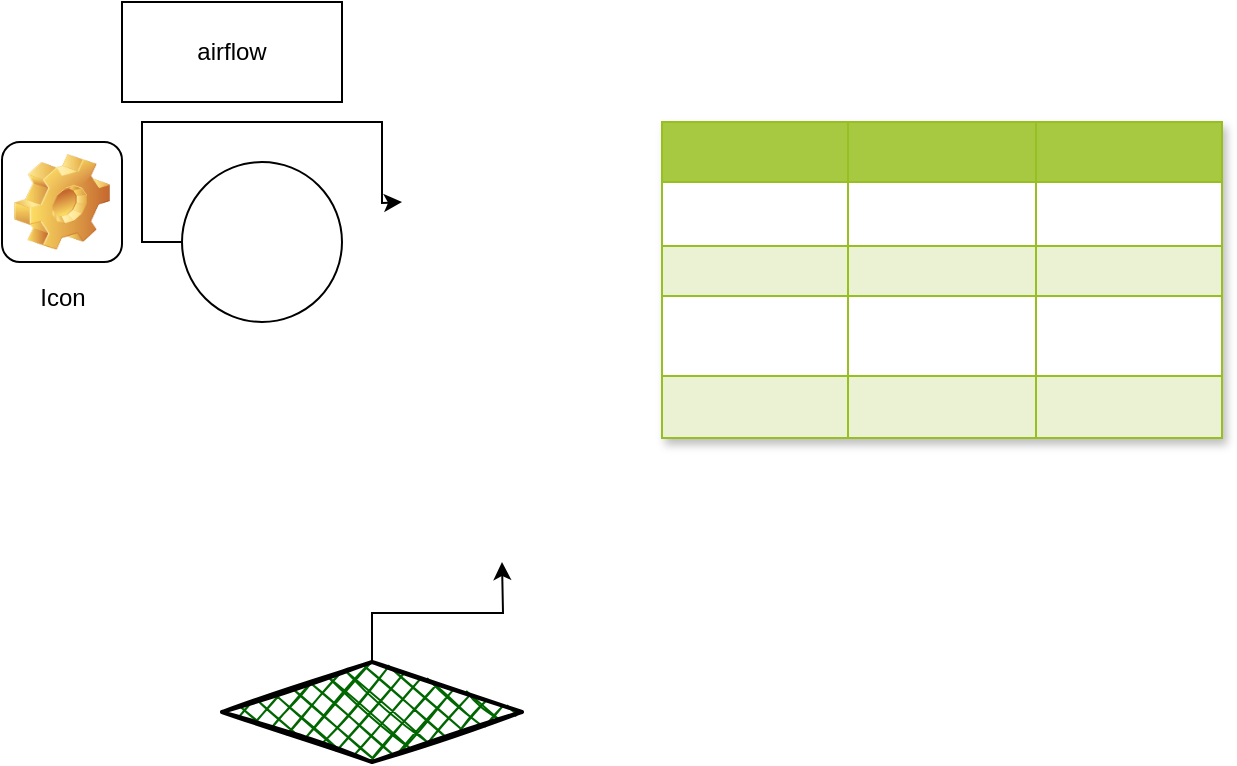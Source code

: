 <mxfile version="21.3.2" type="github">
  <diagram name="第 1 页" id="wmIIl0eeHgsPkuZfj4qv">
    <mxGraphModel dx="954" dy="590" grid="1" gridSize="10" guides="1" tooltips="1" connect="1" arrows="1" fold="1" page="1" pageScale="1" pageWidth="827" pageHeight="1169" math="0" shadow="0">
      <root>
        <mxCell id="0" />
        <mxCell id="1" parent="0" />
        <mxCell id="UjJDSbEZ2FzEy27dCrYw-1" value="airflow" style="rounded=0;whiteSpace=wrap;html=1;" vertex="1" parent="1">
          <mxGeometry x="170" y="70" width="110" height="50" as="geometry" />
        </mxCell>
        <mxCell id="UjJDSbEZ2FzEy27dCrYw-27" style="edgeStyle=orthogonalEdgeStyle;rounded=0;orthogonalLoop=1;jettySize=auto;html=1;exitX=0;exitY=0.5;exitDx=0;exitDy=0;" edge="1" parent="1" source="UjJDSbEZ2FzEy27dCrYw-2">
          <mxGeometry relative="1" as="geometry">
            <mxPoint x="310" y="170" as="targetPoint" />
          </mxGeometry>
        </mxCell>
        <mxCell id="UjJDSbEZ2FzEy27dCrYw-2" value="" style="ellipse;whiteSpace=wrap;html=1;aspect=fixed;" vertex="1" parent="1">
          <mxGeometry x="200" y="150" width="80" height="80" as="geometry" />
        </mxCell>
        <mxCell id="UjJDSbEZ2FzEy27dCrYw-3" value="Assets" style="childLayout=tableLayout;recursiveResize=0;strokeColor=#98bf21;fillColor=#A7C942;shadow=1;" vertex="1" parent="1">
          <mxGeometry x="440" y="130" width="280" height="158" as="geometry" />
        </mxCell>
        <mxCell id="UjJDSbEZ2FzEy27dCrYw-4" style="shape=tableRow;horizontal=0;startSize=0;swimlaneHead=0;swimlaneBody=0;top=0;left=0;bottom=0;right=0;dropTarget=0;collapsible=0;recursiveResize=0;expand=0;fontStyle=0;strokeColor=inherit;fillColor=#ffffff;" vertex="1" parent="UjJDSbEZ2FzEy27dCrYw-3">
          <mxGeometry width="280" height="30" as="geometry" />
        </mxCell>
        <mxCell id="UjJDSbEZ2FzEy27dCrYw-5" value="" style="connectable=0;recursiveResize=0;strokeColor=inherit;fillColor=#A7C942;align=center;fontStyle=1;fontColor=#FFFFFF;html=1;" vertex="1" parent="UjJDSbEZ2FzEy27dCrYw-4">
          <mxGeometry width="93" height="30" as="geometry">
            <mxRectangle width="93" height="30" as="alternateBounds" />
          </mxGeometry>
        </mxCell>
        <mxCell id="UjJDSbEZ2FzEy27dCrYw-6" value="" style="connectable=0;recursiveResize=0;strokeColor=inherit;fillColor=#A7C942;align=center;fontStyle=1;fontColor=#FFFFFF;html=1;" vertex="1" parent="UjJDSbEZ2FzEy27dCrYw-4">
          <mxGeometry x="93" width="94" height="30" as="geometry">
            <mxRectangle width="94" height="30" as="alternateBounds" />
          </mxGeometry>
        </mxCell>
        <mxCell id="UjJDSbEZ2FzEy27dCrYw-7" value="" style="connectable=0;recursiveResize=0;strokeColor=inherit;fillColor=#A7C942;align=center;fontStyle=1;fontColor=#FFFFFF;html=1;" vertex="1" parent="UjJDSbEZ2FzEy27dCrYw-4">
          <mxGeometry x="187" width="93" height="30" as="geometry">
            <mxRectangle width="93" height="30" as="alternateBounds" />
          </mxGeometry>
        </mxCell>
        <mxCell id="UjJDSbEZ2FzEy27dCrYw-8" value="" style="shape=tableRow;horizontal=0;startSize=0;swimlaneHead=0;swimlaneBody=0;top=0;left=0;bottom=0;right=0;dropTarget=0;collapsible=0;recursiveResize=0;expand=0;fontStyle=0;strokeColor=inherit;fillColor=#ffffff;" vertex="1" parent="UjJDSbEZ2FzEy27dCrYw-3">
          <mxGeometry y="30" width="280" height="32" as="geometry" />
        </mxCell>
        <mxCell id="UjJDSbEZ2FzEy27dCrYw-9" value="" style="connectable=0;recursiveResize=0;strokeColor=inherit;fillColor=inherit;align=center;whiteSpace=wrap;html=1;" vertex="1" parent="UjJDSbEZ2FzEy27dCrYw-8">
          <mxGeometry width="93" height="32" as="geometry">
            <mxRectangle width="93" height="32" as="alternateBounds" />
          </mxGeometry>
        </mxCell>
        <mxCell id="UjJDSbEZ2FzEy27dCrYw-10" value="" style="connectable=0;recursiveResize=0;strokeColor=inherit;fillColor=inherit;align=center;whiteSpace=wrap;html=1;" vertex="1" parent="UjJDSbEZ2FzEy27dCrYw-8">
          <mxGeometry x="93" width="94" height="32" as="geometry">
            <mxRectangle width="94" height="32" as="alternateBounds" />
          </mxGeometry>
        </mxCell>
        <mxCell id="UjJDSbEZ2FzEy27dCrYw-11" value="" style="connectable=0;recursiveResize=0;strokeColor=inherit;fillColor=inherit;align=center;whiteSpace=wrap;html=1;" vertex="1" parent="UjJDSbEZ2FzEy27dCrYw-8">
          <mxGeometry x="187" width="93" height="32" as="geometry">
            <mxRectangle width="93" height="32" as="alternateBounds" />
          </mxGeometry>
        </mxCell>
        <mxCell id="UjJDSbEZ2FzEy27dCrYw-12" value="" style="shape=tableRow;horizontal=0;startSize=0;swimlaneHead=0;swimlaneBody=0;top=0;left=0;bottom=0;right=0;dropTarget=0;collapsible=0;recursiveResize=0;expand=0;fontStyle=1;strokeColor=inherit;fillColor=#EAF2D3;" vertex="1" parent="UjJDSbEZ2FzEy27dCrYw-3">
          <mxGeometry y="62" width="280" height="25" as="geometry" />
        </mxCell>
        <mxCell id="UjJDSbEZ2FzEy27dCrYw-13" value="" style="connectable=0;recursiveResize=0;strokeColor=inherit;fillColor=inherit;whiteSpace=wrap;html=1;" vertex="1" parent="UjJDSbEZ2FzEy27dCrYw-12">
          <mxGeometry width="93" height="25" as="geometry">
            <mxRectangle width="93" height="25" as="alternateBounds" />
          </mxGeometry>
        </mxCell>
        <mxCell id="UjJDSbEZ2FzEy27dCrYw-14" value="&lt;br&gt;" style="connectable=0;recursiveResize=0;strokeColor=inherit;fillColor=inherit;whiteSpace=wrap;html=1;" vertex="1" parent="UjJDSbEZ2FzEy27dCrYw-12">
          <mxGeometry x="93" width="94" height="25" as="geometry">
            <mxRectangle width="94" height="25" as="alternateBounds" />
          </mxGeometry>
        </mxCell>
        <mxCell id="UjJDSbEZ2FzEy27dCrYw-15" value="&lt;br&gt;" style="connectable=0;recursiveResize=0;strokeColor=inherit;fillColor=inherit;whiteSpace=wrap;html=1;" vertex="1" parent="UjJDSbEZ2FzEy27dCrYw-12">
          <mxGeometry x="187" width="93" height="25" as="geometry">
            <mxRectangle width="93" height="25" as="alternateBounds" />
          </mxGeometry>
        </mxCell>
        <mxCell id="UjJDSbEZ2FzEy27dCrYw-16" value="" style="shape=tableRow;horizontal=0;startSize=0;swimlaneHead=0;swimlaneBody=0;top=0;left=0;bottom=0;right=0;dropTarget=0;collapsible=0;recursiveResize=0;expand=0;fontStyle=0;strokeColor=inherit;fillColor=#ffffff;" vertex="1" parent="UjJDSbEZ2FzEy27dCrYw-3">
          <mxGeometry y="87" width="280" height="40" as="geometry" />
        </mxCell>
        <mxCell id="UjJDSbEZ2FzEy27dCrYw-17" value="" style="connectable=0;recursiveResize=0;strokeColor=inherit;fillColor=inherit;fontStyle=0;align=center;whiteSpace=wrap;html=1;" vertex="1" parent="UjJDSbEZ2FzEy27dCrYw-16">
          <mxGeometry width="93" height="40" as="geometry">
            <mxRectangle width="93" height="40" as="alternateBounds" />
          </mxGeometry>
        </mxCell>
        <mxCell id="UjJDSbEZ2FzEy27dCrYw-18" value="" style="connectable=0;recursiveResize=0;strokeColor=inherit;fillColor=inherit;fontStyle=0;align=center;whiteSpace=wrap;html=1;" vertex="1" parent="UjJDSbEZ2FzEy27dCrYw-16">
          <mxGeometry x="93" width="94" height="40" as="geometry">
            <mxRectangle width="94" height="40" as="alternateBounds" />
          </mxGeometry>
        </mxCell>
        <mxCell id="UjJDSbEZ2FzEy27dCrYw-19" value="&lt;br&gt;" style="connectable=0;recursiveResize=0;strokeColor=inherit;fillColor=inherit;fontStyle=0;align=center;whiteSpace=wrap;html=1;" vertex="1" parent="UjJDSbEZ2FzEy27dCrYw-16">
          <mxGeometry x="187" width="93" height="40" as="geometry">
            <mxRectangle width="93" height="40" as="alternateBounds" />
          </mxGeometry>
        </mxCell>
        <mxCell id="UjJDSbEZ2FzEy27dCrYw-20" value="" style="shape=tableRow;horizontal=0;startSize=0;swimlaneHead=0;swimlaneBody=0;top=0;left=0;bottom=0;right=0;dropTarget=0;collapsible=0;recursiveResize=0;expand=0;fontStyle=1;strokeColor=inherit;fillColor=#EAF2D3;" vertex="1" parent="UjJDSbEZ2FzEy27dCrYw-3">
          <mxGeometry y="127" width="280" height="31" as="geometry" />
        </mxCell>
        <mxCell id="UjJDSbEZ2FzEy27dCrYw-21" value="" style="connectable=0;recursiveResize=0;strokeColor=inherit;fillColor=inherit;whiteSpace=wrap;html=1;" vertex="1" parent="UjJDSbEZ2FzEy27dCrYw-20">
          <mxGeometry width="93" height="31" as="geometry">
            <mxRectangle width="93" height="31" as="alternateBounds" />
          </mxGeometry>
        </mxCell>
        <mxCell id="UjJDSbEZ2FzEy27dCrYw-22" value="" style="connectable=0;recursiveResize=0;strokeColor=inherit;fillColor=inherit;whiteSpace=wrap;html=1;" vertex="1" parent="UjJDSbEZ2FzEy27dCrYw-20">
          <mxGeometry x="93" width="94" height="31" as="geometry">
            <mxRectangle width="94" height="31" as="alternateBounds" />
          </mxGeometry>
        </mxCell>
        <mxCell id="UjJDSbEZ2FzEy27dCrYw-23" value="" style="connectable=0;recursiveResize=0;strokeColor=inherit;fillColor=inherit;whiteSpace=wrap;html=1;" vertex="1" parent="UjJDSbEZ2FzEy27dCrYw-20">
          <mxGeometry x="187" width="93" height="31" as="geometry">
            <mxRectangle width="93" height="31" as="alternateBounds" />
          </mxGeometry>
        </mxCell>
        <mxCell id="UjJDSbEZ2FzEy27dCrYw-25" style="edgeStyle=orthogonalEdgeStyle;rounded=0;orthogonalLoop=1;jettySize=auto;html=1;" edge="1" parent="1" source="UjJDSbEZ2FzEy27dCrYw-24">
          <mxGeometry relative="1" as="geometry">
            <mxPoint x="360" y="350" as="targetPoint" />
          </mxGeometry>
        </mxCell>
        <mxCell id="UjJDSbEZ2FzEy27dCrYw-24" value="" style="rhombus;whiteSpace=wrap;html=1;strokeWidth=2;fillWeight=-1;hachureGap=8;fillStyle=cross-hatch;fillColor=#006600;sketch=1;" vertex="1" parent="1">
          <mxGeometry x="220" y="400" width="150" height="50" as="geometry" />
        </mxCell>
        <mxCell id="UjJDSbEZ2FzEy27dCrYw-26" value="Icon" style="icon;html=1;image=img/clipart/Gear_128x128.png" vertex="1" parent="1">
          <mxGeometry x="110" y="140" width="60" height="60" as="geometry" />
        </mxCell>
      </root>
    </mxGraphModel>
  </diagram>
</mxfile>
